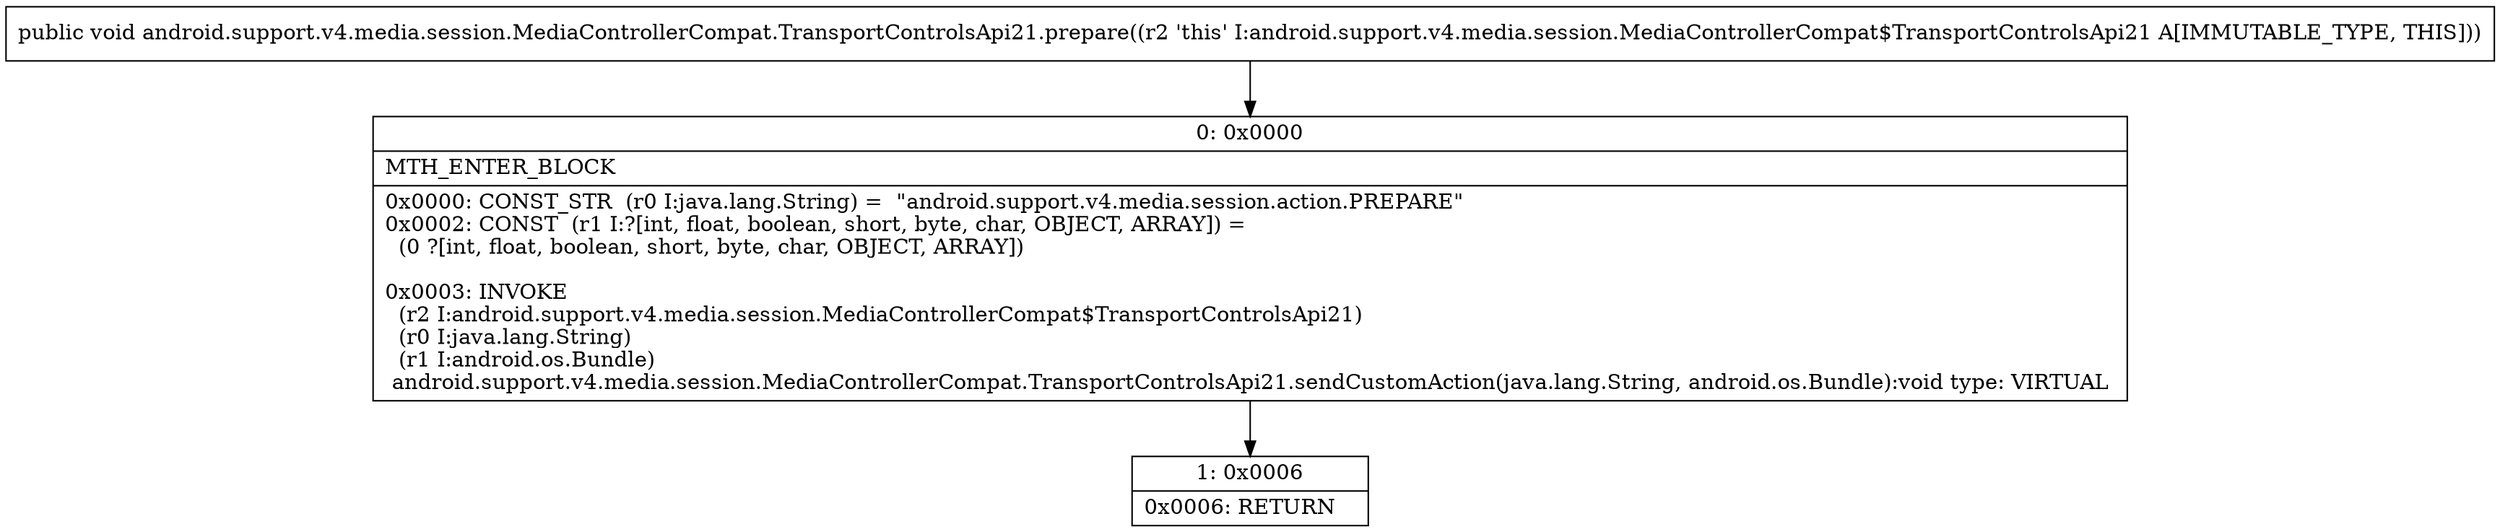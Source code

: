 digraph "CFG forandroid.support.v4.media.session.MediaControllerCompat.TransportControlsApi21.prepare()V" {
Node_0 [shape=record,label="{0\:\ 0x0000|MTH_ENTER_BLOCK\l|0x0000: CONST_STR  (r0 I:java.lang.String) =  \"android.support.v4.media.session.action.PREPARE\" \l0x0002: CONST  (r1 I:?[int, float, boolean, short, byte, char, OBJECT, ARRAY]) = \l  (0 ?[int, float, boolean, short, byte, char, OBJECT, ARRAY])\l \l0x0003: INVOKE  \l  (r2 I:android.support.v4.media.session.MediaControllerCompat$TransportControlsApi21)\l  (r0 I:java.lang.String)\l  (r1 I:android.os.Bundle)\l android.support.v4.media.session.MediaControllerCompat.TransportControlsApi21.sendCustomAction(java.lang.String, android.os.Bundle):void type: VIRTUAL \l}"];
Node_1 [shape=record,label="{1\:\ 0x0006|0x0006: RETURN   \l}"];
MethodNode[shape=record,label="{public void android.support.v4.media.session.MediaControllerCompat.TransportControlsApi21.prepare((r2 'this' I:android.support.v4.media.session.MediaControllerCompat$TransportControlsApi21 A[IMMUTABLE_TYPE, THIS])) }"];
MethodNode -> Node_0;
Node_0 -> Node_1;
}

